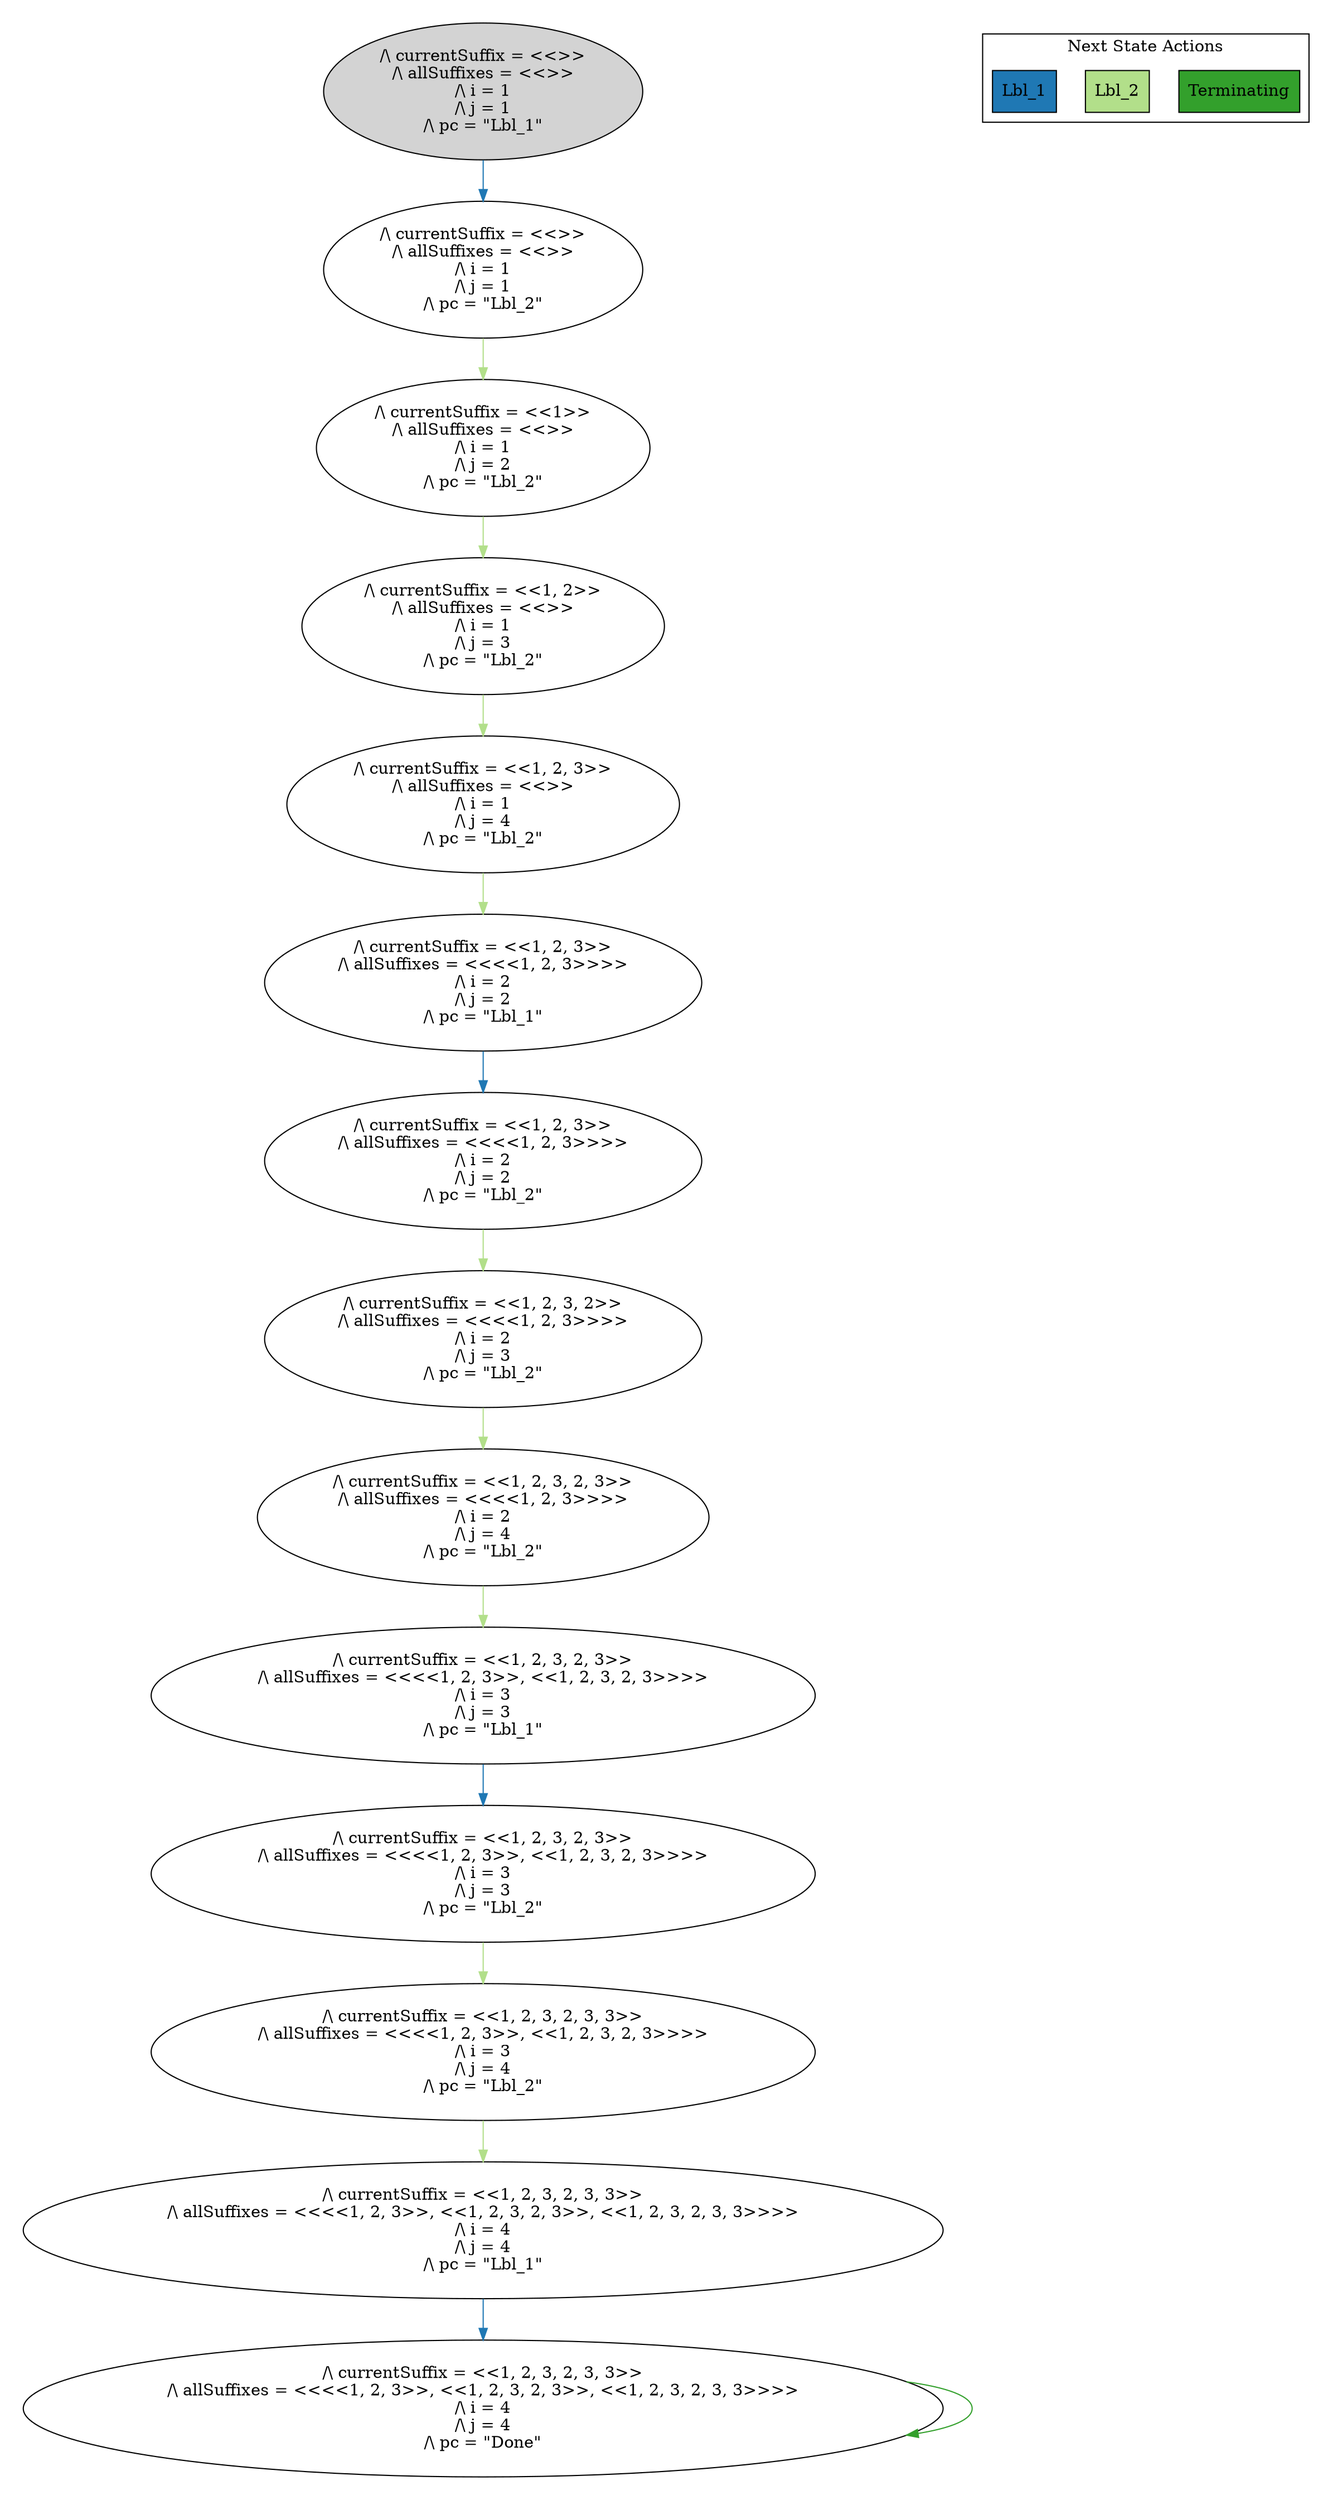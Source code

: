 strict digraph DiskGraph {
edge [colorscheme="paired12"]
nodesep=0.35;
subgraph cluster_graph {
color="white";
-1344320881761155852 [label="/\\ currentSuffix = <<>>\n/\\ allSuffixes = <<>>\n/\\ i = 1\n/\\ j = 1\n/\\ pc = \"Lbl_1\"",style = filled]
-1344320881761155852 -> 2850027066541604542 [label="",color="2",fontcolor="2"];
2850027066541604542 [label="/\\ currentSuffix = <<>>\n/\\ allSuffixes = <<>>\n/\\ i = 1\n/\\ j = 1\n/\\ pc = \"Lbl_2\""];
2850027066541604542 -> 2948414559491997270 [label="",color="3",fontcolor="3"];
2948414559491997270 [label="/\\ currentSuffix = <<1>>\n/\\ allSuffixes = <<>>\n/\\ i = 1\n/\\ j = 2\n/\\ pc = \"Lbl_2\""];
2948414559491997270 -> 7289196696489825817 [label="",color="3",fontcolor="3"];
7289196696489825817 [label="/\\ currentSuffix = <<1, 2>>\n/\\ allSuffixes = <<>>\n/\\ i = 1\n/\\ j = 3\n/\\ pc = \"Lbl_2\""];
7289196696489825817 -> 2995978872394805208 [label="",color="3",fontcolor="3"];
2995978872394805208 [label="/\\ currentSuffix = <<1, 2, 3>>\n/\\ allSuffixes = <<>>\n/\\ i = 1\n/\\ j = 4\n/\\ pc = \"Lbl_2\""];
2995978872394805208 -> -5202180852434797512 [label="",color="3",fontcolor="3"];
-5202180852434797512 [label="/\\ currentSuffix = <<1, 2, 3>>\n/\\ allSuffixes = <<<<1, 2, 3>>>>\n/\\ i = 2\n/\\ j = 2\n/\\ pc = \"Lbl_1\""];
-5202180852434797512 -> 9014926417347053170 [label="",color="2",fontcolor="2"];
9014926417347053170 [label="/\\ currentSuffix = <<1, 2, 3>>\n/\\ allSuffixes = <<<<1, 2, 3>>>>\n/\\ i = 2\n/\\ j = 2\n/\\ pc = \"Lbl_2\""];
9014926417347053170 -> -6450690795690495188 [label="",color="3",fontcolor="3"];
-6450690795690495188 [label="/\\ currentSuffix = <<1, 2, 3, 2>>\n/\\ allSuffixes = <<<<1, 2, 3>>>>\n/\\ i = 2\n/\\ j = 3\n/\\ pc = \"Lbl_2\""];
-6450690795690495188 -> -2008223803322204777 [label="",color="3",fontcolor="3"];
-2008223803322204777 [label="/\\ currentSuffix = <<1, 2, 3, 2, 3>>\n/\\ allSuffixes = <<<<1, 2, 3>>>>\n/\\ i = 2\n/\\ j = 4\n/\\ pc = \"Lbl_2\""];
-2008223803322204777 -> 4887462047425479725 [label="",color="3",fontcolor="3"];
4887462047425479725 [label="/\\ currentSuffix = <<1, 2, 3, 2, 3>>\n/\\ allSuffixes = <<<<1, 2, 3>>, <<1, 2, 3, 2, 3>>>>\n/\\ i = 3\n/\\ j = 3\n/\\ pc = \"Lbl_1\""];
4887462047425479725 -> -8572998720663667097 [label="",color="2",fontcolor="2"];
-8572998720663667097 [label="/\\ currentSuffix = <<1, 2, 3, 2, 3>>\n/\\ allSuffixes = <<<<1, 2, 3>>, <<1, 2, 3, 2, 3>>>>\n/\\ i = 3\n/\\ j = 3\n/\\ pc = \"Lbl_2\""];
-8572998720663667097 -> -378625742324526306 [label="",color="3",fontcolor="3"];
-378625742324526306 [label="/\\ currentSuffix = <<1, 2, 3, 2, 3, 3>>\n/\\ allSuffixes = <<<<1, 2, 3>>, <<1, 2, 3, 2, 3>>>>\n/\\ i = 3\n/\\ j = 4\n/\\ pc = \"Lbl_2\""];
-378625742324526306 -> 7158743529476526417 [label="",color="3",fontcolor="3"];
7158743529476526417 [label="/\\ currentSuffix = <<1, 2, 3, 2, 3, 3>>\n/\\ allSuffixes = <<<<1, 2, 3>>, <<1, 2, 3, 2, 3>>, <<1, 2, 3, 2, 3, 3>>>>\n/\\ i = 4\n/\\ j = 4\n/\\ pc = \"Lbl_1\""];
7158743529476526417 -> -1719657590577175486 [label="",color="2",fontcolor="2"];
-1719657590577175486 [label="/\\ currentSuffix = <<1, 2, 3, 2, 3, 3>>\n/\\ allSuffixes = <<<<1, 2, 3>>, <<1, 2, 3, 2, 3>>, <<1, 2, 3, 2, 3, 3>>>>\n/\\ i = 4\n/\\ j = 4\n/\\ pc = \"Done\""];
-1719657590577175486 -> -1719657590577175486 [label="",color="4",fontcolor="4"];
{rank = same; -1344320881761155852;}
{rank = same; 2850027066541604542;}
{rank = same; 2948414559491997270;}
{rank = same; 7289196696489825817;}
{rank = same; 2995978872394805208;}
{rank = same; -5202180852434797512;}
{rank = same; 9014926417347053170;}
{rank = same; -6450690795690495188;}
{rank = same; -2008223803322204777;}
{rank = same; 4887462047425479725;}
{rank = same; -8572998720663667097;}
{rank = same; -378625742324526306;}
{rank = same; 7158743529476526417;}
{rank = same; -1719657590577175486;}
}
subgraph cluster_legend {graph[style=bold];label = "Next State Actions" style="solid"
node [ labeljust="l",colorscheme="paired12",style=filled,shape=record ]
Terminating [label="Terminating",fillcolor=4]
Lbl_2 [label="Lbl_2",fillcolor=3]
Lbl_1 [label="Lbl_1",fillcolor=2]
}}